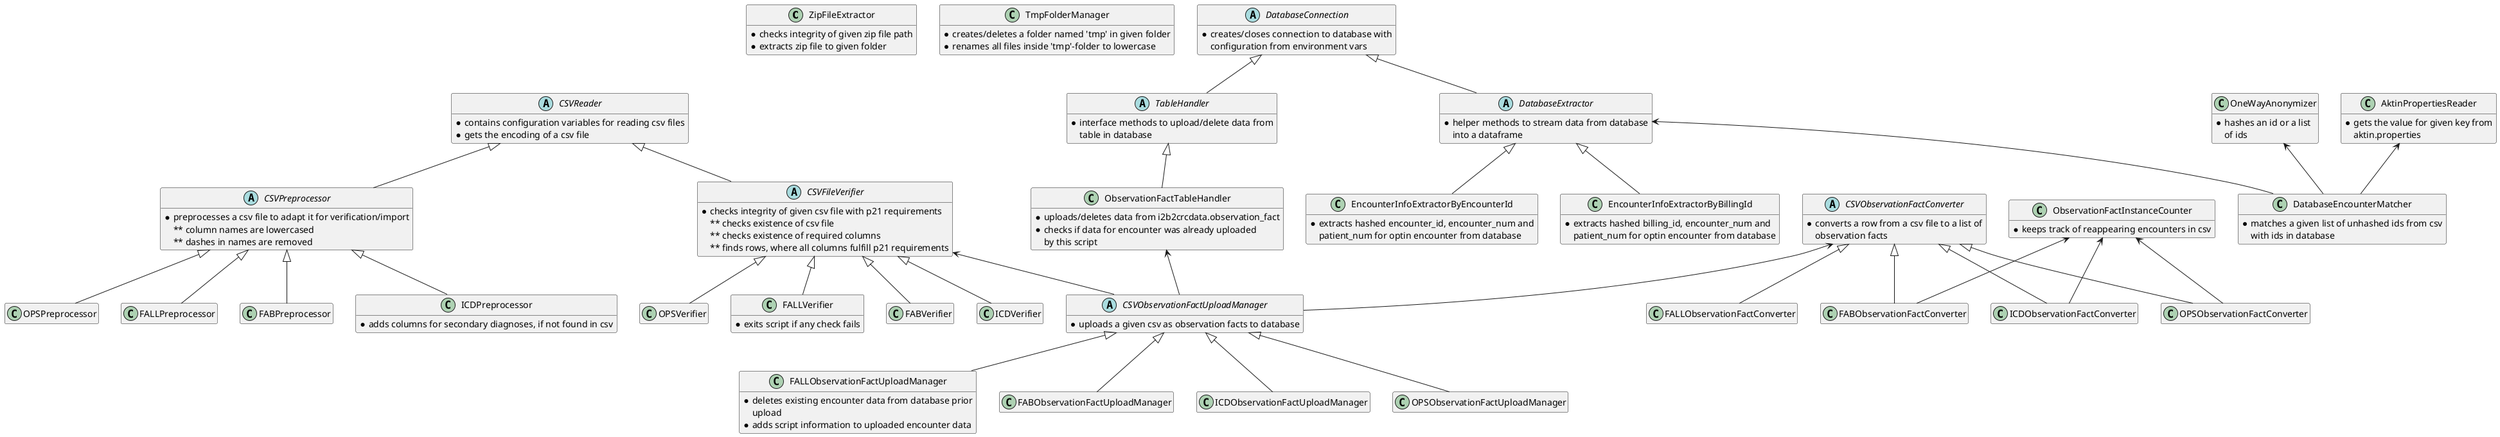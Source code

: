 @startuml
'https://plantuml.com/class-diagram
hide methods

class ZipFileExtractor {
* checks integrity of given zip file path
* extracts zip file to given folder
}
class TmpFolderManager {
* creates/deletes a folder named 'tmp' in given folder
* renames all files inside 'tmp'-folder to lowercase
}
abstract class CSVReader {
* contains configuration variables for reading csv files
* gets the encoding of a csv file
}
abstract class CSVPreprocessor {
* preprocesses a csv file to adapt it for verification/import
** column names are lowercased
** dashes in names are removed
}
class FALLPreprocessor {
}
hide FALLPreprocessor members
class FABPreprocessor {
}
hide FABPreprocessor members
class ICDPreprocessor {
* adds columns for secondary diagnoses, if not found in csv
}
class OPSPreprocessor {
}
hide OPSPreprocessor members
abstract class CSVFileVerifier {
* checks integrity of given csv file with p21 requirements
** checks existence of csv file
** checks existence of required columns
** finds rows, where all columns fulfill p21 requirements
}
class FALLVerifier {
* exits script if any check fails
}
class FABVerifier {
}
hide FABVerifier members
class ICDVerifier {
}
hide ICDVerifier members
class OPSVerifier {
}
hide OPSVerifier members
abstract class CSVObservationFactConverter {
* converts a row from a csv file to a list of
observation facts
}
class FALLObservationFactConverter {
}
hide FALLObservationFactConverter members
class FABObservationFactConverter {
}
hide FABObservationFactConverter members
class ICDObservationFactConverter {
}
hide ICDObservationFactConverter members
class OPSObservationFactConverter {
}
hide OPSObservationFactConverter members
class ObservationFactInstanceCounter {
* keeps track of reappearing encounters in csv
}
abstract class DatabaseConnection {
* creates/closes connection to database with
configuration from environment vars
}
abstract class DatabaseExtractor {
* helper methods to stream data from database
into a dataframe
}
class EncounterInfoExtractorByEncounterId {
* extracts hashed encounter_id, encounter_num and
patient_num for optin encounter from database
}
class EncounterInfoExtractorByBillingId {
* extracts hashed billing_id, encounter_num and
patient_num for optin encounter from database
}
class DatabaseEncounterMatcher {
* matches a given list of unhashed ids from csv
with ids in database
}
class AktinPropertiesReader {
* gets the value for given key from
aktin.properties
}
class OneWayAnonymizer {
* hashes an id or a list
of ids
}
abstract class TableHandler {
* interface methods to upload/delete data from
table in database
}
class ObservationFactTableHandler {
* uploads/deletes data from i2b2crcdata.observation_fact
* checks if data for encounter was already uploaded
by this script
}
abstract class CSVObservationFactUploadManager {
* uploads a given csv as observation facts to database
}
class FALLObservationFactUploadManager {
* deletes existing encounter data from database prior
upload
* adds script information to uploaded encounter data
}
class FABObservationFactUploadManager {
}
hide FABObservationFactUploadManager members
class ICDObservationFactUploadManager{
}
hide ICDObservationFactUploadManager members
class OPSObservationFactUploadManager{
}
hide OPSObservationFactUploadManager members

CSVReader <|-- CSVPreprocessor
CSVPreprocessor <|-- FALLPreprocessor
CSVPreprocessor <|-- FABPreprocessor
CSVPreprocessor <|-- ICDPreprocessor
CSVPreprocessor <|-- OPSPreprocessor

CSVReader <|-- CSVFileVerifier
CSVFileVerifier <|-- FALLVerifier
CSVFileVerifier <|-- FABVerifier
CSVFileVerifier <|-- ICDVerifier
CSVFileVerifier <|-- OPSVerifier

CSVObservationFactConverter <|-- FALLObservationFactConverter
CSVObservationFactConverter <|-- FABObservationFactConverter
CSVObservationFactConverter <|-- ICDObservationFactConverter
CSVObservationFactConverter <|-- OPSObservationFactConverter

ObservationFactInstanceCounter <-- FABObservationFactConverter
ObservationFactInstanceCounter <-- ICDObservationFactConverter
ObservationFactInstanceCounter <-- OPSObservationFactConverter

DatabaseConnection <|-- DatabaseExtractor
DatabaseExtractor <|-- EncounterInfoExtractorByEncounterId
DatabaseExtractor <|-- EncounterInfoExtractorByBillingId

DatabaseExtractor <-- DatabaseEncounterMatcher
AktinPropertiesReader <-- DatabaseEncounterMatcher
OneWayAnonymizer <-- DatabaseEncounterMatcher

DatabaseConnection <|-- TableHandler
TableHandler <|-- ObservationFactTableHandler

ObservationFactTableHandler <-- CSVObservationFactUploadManager
CSVObservationFactConverter <-- CSVObservationFactUploadManager
CSVFileVerifier <-- CSVObservationFactUploadManager

CSVObservationFactUploadManager <|-- FALLObservationFactUploadManager
CSVObservationFactUploadManager <|-- FABObservationFactUploadManager
CSVObservationFactUploadManager <|-- ICDObservationFactUploadManager
CSVObservationFactUploadManager <|-- OPSObservationFactUploadManager
@enduml